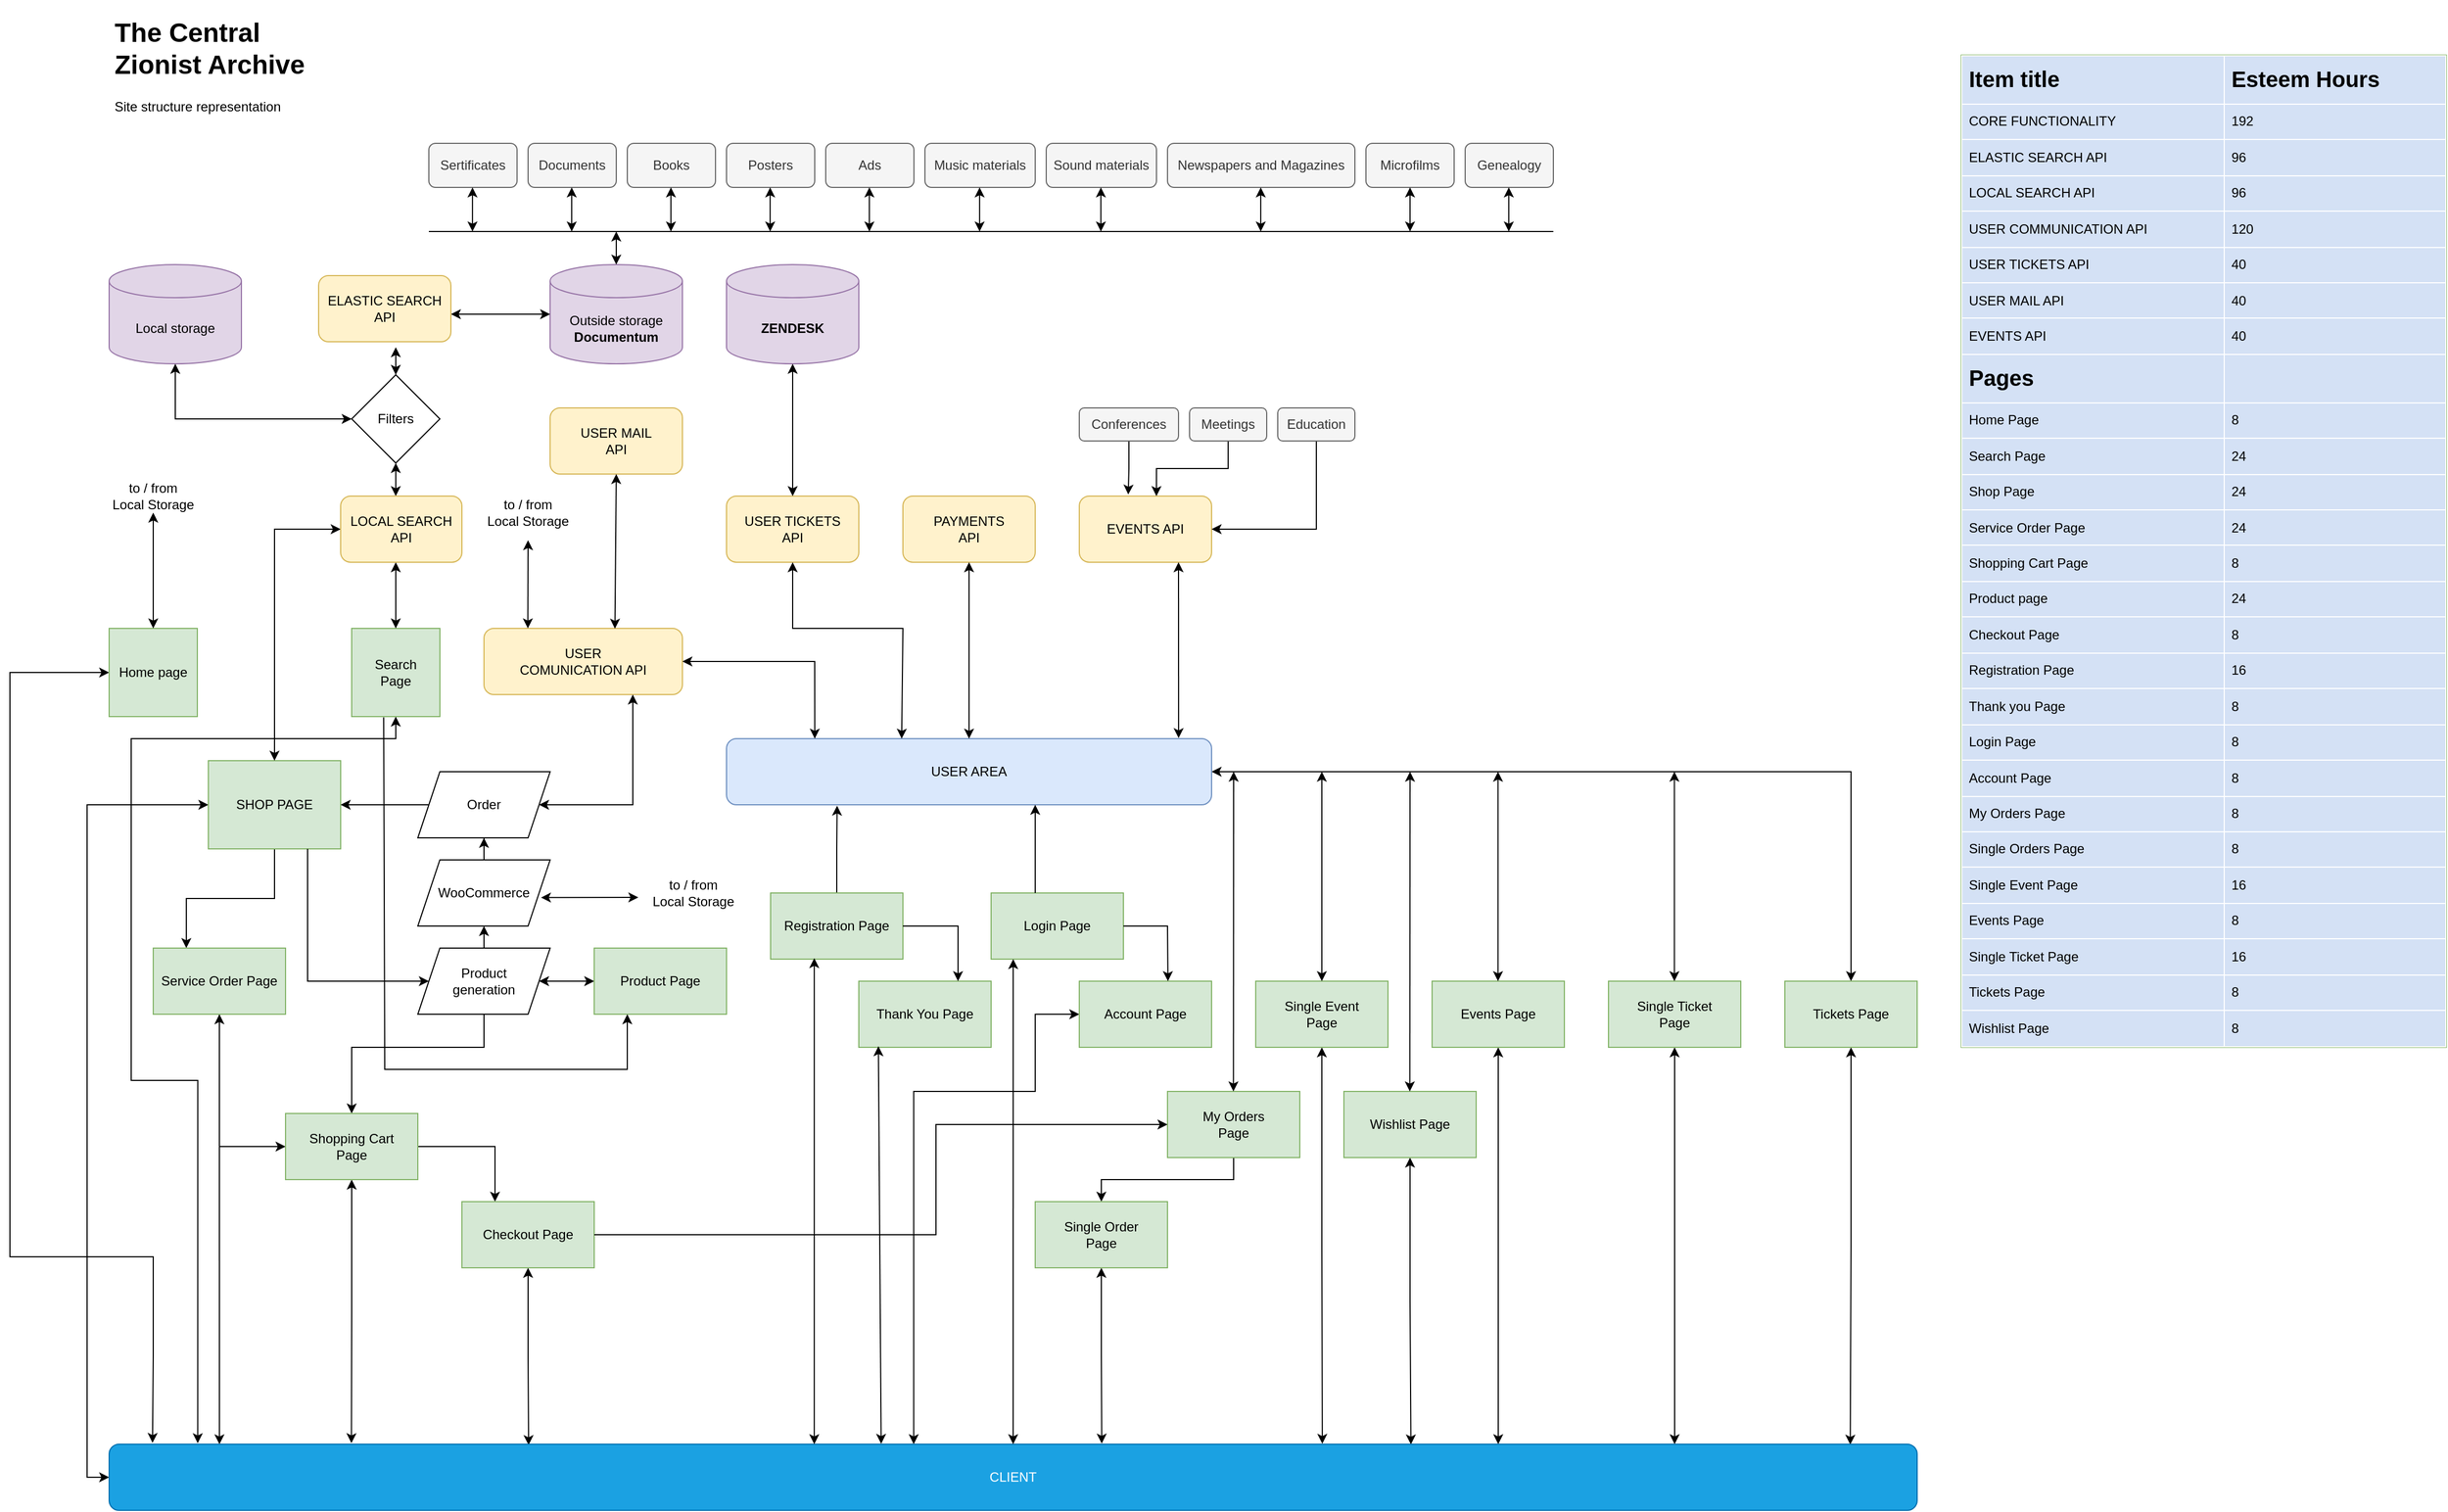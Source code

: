 <mxfile version="20.2.2" type="github">
  <diagram id="vXTD9lxBzudfeYfwQPNL" name="Page-1">
    <mxGraphModel dx="1800" dy="1217" grid="1" gridSize="10" guides="1" tooltips="1" connect="1" arrows="1" fold="1" page="1" pageScale="1" pageWidth="1169" pageHeight="827" math="0" shadow="0">
      <root>
        <mxCell id="0" />
        <mxCell id="1" parent="0" />
        <mxCell id="1O4lPicYfPI4-qORrqub-135" style="edgeStyle=orthogonalEdgeStyle;rounded=0;orthogonalLoop=1;jettySize=auto;html=1;entryX=0.024;entryY=-0.02;entryDx=0;entryDy=0;entryPerimeter=0;startArrow=classic;" parent="1" source="1O4lPicYfPI4-qORrqub-1" target="1O4lPicYfPI4-qORrqub-122" edge="1">
          <mxGeometry relative="1" as="geometry">
            <mxPoint x="140" y="1260.0" as="targetPoint" />
            <Array as="points">
              <mxPoint x="70" y="640" />
              <mxPoint x="70" y="1170" />
              <mxPoint x="200" y="1170" />
              <mxPoint x="200" y="1260" />
            </Array>
          </mxGeometry>
        </mxCell>
        <mxCell id="1O4lPicYfPI4-qORrqub-1" value="Home page" style="whiteSpace=wrap;html=1;aspect=fixed;fillColor=#d5e8d4;strokeColor=#82b366;" parent="1" vertex="1">
          <mxGeometry x="160" y="600" width="80" height="80" as="geometry" />
        </mxCell>
        <mxCell id="1O4lPicYfPI4-qORrqub-136" style="edgeStyle=orthogonalEdgeStyle;rounded=0;orthogonalLoop=1;jettySize=auto;html=1;entryX=0.049;entryY=-0.015;entryDx=0;entryDy=0;entryPerimeter=0;startArrow=classic;" parent="1" source="1O4lPicYfPI4-qORrqub-2" target="1O4lPicYfPI4-qORrqub-122" edge="1">
          <mxGeometry relative="1" as="geometry">
            <Array as="points">
              <mxPoint x="420" y="700" />
              <mxPoint x="180" y="700" />
              <mxPoint x="180" y="1010" />
              <mxPoint x="240" y="1010" />
            </Array>
          </mxGeometry>
        </mxCell>
        <mxCell id="1O4lPicYfPI4-qORrqub-2" value="&lt;div&gt;Search&lt;/div&gt;&lt;div&gt;Page&lt;br&gt;&lt;/div&gt;" style="whiteSpace=wrap;html=1;aspect=fixed;fillColor=#d5e8d4;strokeColor=#82b366;" parent="1" vertex="1">
          <mxGeometry x="380" y="600" width="80" height="80" as="geometry" />
        </mxCell>
        <mxCell id="1O4lPicYfPI4-qORrqub-4" value="Local storage" style="shape=cylinder3;whiteSpace=wrap;html=1;boundedLbl=1;backgroundOutline=1;size=15;fillColor=#e1d5e7;strokeColor=#9673a6;" parent="1" vertex="1">
          <mxGeometry x="160" y="270" width="120" height="90" as="geometry" />
        </mxCell>
        <mxCell id="1O4lPicYfPI4-qORrqub-5" value="Outside storage&lt;br&gt;&lt;strong&gt;Documentum&lt;/strong&gt;" style="shape=cylinder3;whiteSpace=wrap;html=1;boundedLbl=1;backgroundOutline=1;size=15;fillColor=#e1d5e7;strokeColor=#9673a6;" parent="1" vertex="1">
          <mxGeometry x="560" y="270" width="120" height="90" as="geometry" />
        </mxCell>
        <mxCell id="1O4lPicYfPI4-qORrqub-6" value="&lt;h1&gt;The Central Zionist Archive &lt;br&gt;&lt;/h1&gt;&lt;p&gt;Site structure representation&lt;br&gt;&lt;/p&gt;" style="text;html=1;strokeColor=none;fillColor=none;spacing=5;spacingTop=-20;whiteSpace=wrap;overflow=hidden;rounded=0;" parent="1" vertex="1">
          <mxGeometry x="160" y="40" width="190" height="120" as="geometry" />
        </mxCell>
        <mxCell id="1O4lPicYfPI4-qORrqub-9" value="Sertificates" style="rounded=1;whiteSpace=wrap;html=1;fillColor=#f5f5f5;fontColor=#333333;strokeColor=#666666;" parent="1" vertex="1">
          <mxGeometry x="450" y="160" width="80" height="40" as="geometry" />
        </mxCell>
        <mxCell id="1O4lPicYfPI4-qORrqub-10" value="Documents" style="rounded=1;whiteSpace=wrap;html=1;fillColor=#f5f5f5;fontColor=#333333;strokeColor=#666666;" parent="1" vertex="1">
          <mxGeometry x="540" y="160" width="80" height="40" as="geometry" />
        </mxCell>
        <mxCell id="1O4lPicYfPI4-qORrqub-11" value="Books" style="rounded=1;whiteSpace=wrap;html=1;fillColor=#f5f5f5;fontColor=#333333;strokeColor=#666666;" parent="1" vertex="1">
          <mxGeometry x="630" y="160" width="80" height="40" as="geometry" />
        </mxCell>
        <mxCell id="1O4lPicYfPI4-qORrqub-13" value="" style="endArrow=classic;startArrow=classic;html=1;rounded=0;exitX=1;exitY=0.5;exitDx=0;exitDy=0;entryX=0;entryY=0.5;entryDx=0;entryDy=0;entryPerimeter=0;" parent="1" target="1O4lPicYfPI4-qORrqub-5" edge="1">
          <mxGeometry width="50" height="50" relative="1" as="geometry">
            <mxPoint x="470" y="315" as="sourcePoint" />
            <mxPoint x="640" y="440" as="targetPoint" />
          </mxGeometry>
        </mxCell>
        <mxCell id="1O4lPicYfPI4-qORrqub-14" value="Posters" style="rounded=1;whiteSpace=wrap;html=1;fillColor=#f5f5f5;fontColor=#333333;strokeColor=#666666;" parent="1" vertex="1">
          <mxGeometry x="720" y="160" width="80" height="40" as="geometry" />
        </mxCell>
        <mxCell id="1O4lPicYfPI4-qORrqub-17" value="Filters" style="rhombus;whiteSpace=wrap;html=1;" parent="1" vertex="1">
          <mxGeometry x="380" y="370" width="80" height="80" as="geometry" />
        </mxCell>
        <mxCell id="1O4lPicYfPI4-qORrqub-22" value="" style="endArrow=classic;startArrow=classic;html=1;rounded=0;entryX=0.5;entryY=1;entryDx=0;entryDy=0;" parent="1" edge="1">
          <mxGeometry width="50" height="50" relative="1" as="geometry">
            <mxPoint x="420" y="370" as="sourcePoint" />
            <mxPoint x="420" y="345" as="targetPoint" />
          </mxGeometry>
        </mxCell>
        <mxCell id="1O4lPicYfPI4-qORrqub-23" value="" style="endArrow=classic;startArrow=classic;html=1;rounded=0;entryX=0;entryY=0.5;entryDx=0;entryDy=0;exitX=0.5;exitY=1;exitDx=0;exitDy=0;exitPerimeter=0;" parent="1" source="1O4lPicYfPI4-qORrqub-4" target="1O4lPicYfPI4-qORrqub-17" edge="1">
          <mxGeometry width="50" height="50" relative="1" as="geometry">
            <mxPoint x="195" y="435" as="sourcePoint" />
            <mxPoint x="245" y="385" as="targetPoint" />
            <Array as="points">
              <mxPoint x="220" y="410" />
            </Array>
          </mxGeometry>
        </mxCell>
        <mxCell id="1O4lPicYfPI4-qORrqub-24" value="" style="endArrow=classic;startArrow=classic;html=1;rounded=0;exitX=0.5;exitY=0;exitDx=0;exitDy=0;entryX=0.5;entryY=1;entryDx=0;entryDy=0;" parent="1" target="1O4lPicYfPI4-qORrqub-17" edge="1">
          <mxGeometry width="50" height="50" relative="1" as="geometry">
            <mxPoint x="420" y="480" as="sourcePoint" />
            <mxPoint x="470" y="400" as="targetPoint" />
          </mxGeometry>
        </mxCell>
        <mxCell id="1O4lPicYfPI4-qORrqub-25" value="Ads" style="rounded=1;whiteSpace=wrap;html=1;fillColor=#f5f5f5;fontColor=#333333;strokeColor=#666666;" parent="1" vertex="1">
          <mxGeometry x="810" y="160" width="80" height="40" as="geometry" />
        </mxCell>
        <mxCell id="1O4lPicYfPI4-qORrqub-26" value="Music materials" style="rounded=1;whiteSpace=wrap;html=1;fillColor=#f5f5f5;fontColor=#333333;strokeColor=#666666;" parent="1" vertex="1">
          <mxGeometry x="900" y="160" width="100" height="40" as="geometry" />
        </mxCell>
        <mxCell id="1O4lPicYfPI4-qORrqub-27" value="Sound materials" style="rounded=1;whiteSpace=wrap;html=1;fillColor=#f5f5f5;fontColor=#333333;strokeColor=#666666;" parent="1" vertex="1">
          <mxGeometry x="1010" y="160" width="100" height="40" as="geometry" />
        </mxCell>
        <mxCell id="1O4lPicYfPI4-qORrqub-28" value="" style="endArrow=classic;startArrow=classic;html=1;rounded=0;exitX=0.5;exitY=0;exitDx=0;exitDy=0;entryX=0.5;entryY=1;entryDx=0;entryDy=0;" parent="1" source="1O4lPicYfPI4-qORrqub-2" edge="1">
          <mxGeometry width="50" height="50" relative="1" as="geometry">
            <mxPoint x="690" y="410" as="sourcePoint" />
            <mxPoint x="420" y="540" as="targetPoint" />
          </mxGeometry>
        </mxCell>
        <mxCell id="1O4lPicYfPI4-qORrqub-30" value="" style="endArrow=classic;startArrow=classic;html=1;rounded=0;exitX=0.5;exitY=0;exitDx=0;exitDy=0;" parent="1" source="1O4lPicYfPI4-qORrqub-1" target="1O4lPicYfPI4-qORrqub-31" edge="1">
          <mxGeometry width="50" height="50" relative="1" as="geometry">
            <mxPoint x="690" y="410" as="sourcePoint" />
            <mxPoint x="200" y="480" as="targetPoint" />
          </mxGeometry>
        </mxCell>
        <mxCell id="1O4lPicYfPI4-qORrqub-31" value="&lt;div&gt;to / from&lt;/div&gt;&lt;div&gt;Local Storage&lt;br&gt;&lt;/div&gt;" style="text;html=1;strokeColor=none;fillColor=none;align=center;verticalAlign=middle;whiteSpace=wrap;rounded=0;" parent="1" vertex="1">
          <mxGeometry x="150" y="465" width="100" height="30" as="geometry" />
        </mxCell>
        <mxCell id="1O4lPicYfPI4-qORrqub-34" value="" style="endArrow=classic;startArrow=classic;html=1;rounded=0;exitX=0.5;exitY=0;exitDx=0;exitDy=0;exitPerimeter=0;" parent="1" source="1O4lPicYfPI4-qORrqub-5" edge="1">
          <mxGeometry width="50" height="50" relative="1" as="geometry">
            <mxPoint x="690" y="410" as="sourcePoint" />
            <mxPoint x="620" y="240" as="targetPoint" />
          </mxGeometry>
        </mxCell>
        <mxCell id="1O4lPicYfPI4-qORrqub-35" value="" style="endArrow=none;html=1;rounded=0;" parent="1" edge="1">
          <mxGeometry width="50" height="50" relative="1" as="geometry">
            <mxPoint x="450" y="240" as="sourcePoint" />
            <mxPoint x="1470" y="240" as="targetPoint" />
          </mxGeometry>
        </mxCell>
        <mxCell id="1O4lPicYfPI4-qORrqub-39" value="Newspapers and Magazines" style="rounded=1;whiteSpace=wrap;html=1;fillColor=#f5f5f5;fontColor=#333333;strokeColor=#666666;" parent="1" vertex="1">
          <mxGeometry x="1120" y="160" width="170" height="40" as="geometry" />
        </mxCell>
        <mxCell id="1O4lPicYfPI4-qORrqub-40" value="Genealogy" style="rounded=1;whiteSpace=wrap;html=1;fillColor=#f5f5f5;fontColor=#333333;strokeColor=#666666;" parent="1" vertex="1">
          <mxGeometry x="1390" y="160" width="80" height="40" as="geometry" />
        </mxCell>
        <mxCell id="1O4lPicYfPI4-qORrqub-43" value="Microfilms" style="rounded=1;whiteSpace=wrap;html=1;fillColor=#f5f5f5;fontColor=#333333;strokeColor=#666666;" parent="1" vertex="1">
          <mxGeometry x="1300" y="160" width="80" height="40" as="geometry" />
        </mxCell>
        <mxCell id="1O4lPicYfPI4-qORrqub-44" value="" style="endArrow=classic;startArrow=classic;html=1;rounded=0;entryX=0.5;entryY=1;entryDx=0;entryDy=0;" parent="1" edge="1">
          <mxGeometry width="50" height="50" relative="1" as="geometry">
            <mxPoint x="489.58" y="240.0" as="sourcePoint" />
            <mxPoint x="489.58" y="200.0" as="targetPoint" />
          </mxGeometry>
        </mxCell>
        <mxCell id="1O4lPicYfPI4-qORrqub-45" value="" style="endArrow=classic;startArrow=classic;html=1;rounded=0;entryX=0.5;entryY=1;entryDx=0;entryDy=0;" parent="1" edge="1">
          <mxGeometry width="50" height="50" relative="1" as="geometry">
            <mxPoint x="579.58" y="240.0" as="sourcePoint" />
            <mxPoint x="579.58" y="200.0" as="targetPoint" />
          </mxGeometry>
        </mxCell>
        <mxCell id="1O4lPicYfPI4-qORrqub-46" value="" style="endArrow=classic;startArrow=classic;html=1;rounded=0;entryX=0.5;entryY=1;entryDx=0;entryDy=0;" parent="1" edge="1">
          <mxGeometry width="50" height="50" relative="1" as="geometry">
            <mxPoint x="669.58" y="240.0" as="sourcePoint" />
            <mxPoint x="669.58" y="200.0" as="targetPoint" />
          </mxGeometry>
        </mxCell>
        <mxCell id="1O4lPicYfPI4-qORrqub-47" value="" style="endArrow=classic;startArrow=classic;html=1;rounded=0;entryX=0.5;entryY=1;entryDx=0;entryDy=0;" parent="1" edge="1">
          <mxGeometry width="50" height="50" relative="1" as="geometry">
            <mxPoint x="759.58" y="240.0" as="sourcePoint" />
            <mxPoint x="759.58" y="200.0" as="targetPoint" />
          </mxGeometry>
        </mxCell>
        <mxCell id="1O4lPicYfPI4-qORrqub-48" value="" style="endArrow=classic;startArrow=classic;html=1;rounded=0;entryX=0.5;entryY=1;entryDx=0;entryDy=0;" parent="1" edge="1">
          <mxGeometry width="50" height="50" relative="1" as="geometry">
            <mxPoint x="849.58" y="240.0" as="sourcePoint" />
            <mxPoint x="849.58" y="200.0" as="targetPoint" />
          </mxGeometry>
        </mxCell>
        <mxCell id="1O4lPicYfPI4-qORrqub-49" value="" style="endArrow=classic;startArrow=classic;html=1;rounded=0;entryX=0.5;entryY=1;entryDx=0;entryDy=0;" parent="1" edge="1">
          <mxGeometry width="50" height="50" relative="1" as="geometry">
            <mxPoint x="949.58" y="240.0" as="sourcePoint" />
            <mxPoint x="949.58" y="200.0" as="targetPoint" />
          </mxGeometry>
        </mxCell>
        <mxCell id="1O4lPicYfPI4-qORrqub-50" value="" style="endArrow=classic;startArrow=classic;html=1;rounded=0;entryX=0.5;entryY=1;entryDx=0;entryDy=0;" parent="1" edge="1">
          <mxGeometry width="50" height="50" relative="1" as="geometry">
            <mxPoint x="1059.58" y="240.0" as="sourcePoint" />
            <mxPoint x="1059.58" y="200.0" as="targetPoint" />
          </mxGeometry>
        </mxCell>
        <mxCell id="1O4lPicYfPI4-qORrqub-51" value="" style="endArrow=classic;startArrow=classic;html=1;rounded=0;entryX=0.5;entryY=1;entryDx=0;entryDy=0;" parent="1" edge="1">
          <mxGeometry width="50" height="50" relative="1" as="geometry">
            <mxPoint x="1204.58" y="240.0" as="sourcePoint" />
            <mxPoint x="1204.58" y="200.0" as="targetPoint" />
          </mxGeometry>
        </mxCell>
        <mxCell id="1O4lPicYfPI4-qORrqub-52" value="" style="endArrow=classic;startArrow=classic;html=1;rounded=0;entryX=0.5;entryY=1;entryDx=0;entryDy=0;" parent="1" edge="1">
          <mxGeometry width="50" height="50" relative="1" as="geometry">
            <mxPoint x="1429.58" y="240.0" as="sourcePoint" />
            <mxPoint x="1429.58" y="200.0" as="targetPoint" />
          </mxGeometry>
        </mxCell>
        <mxCell id="1O4lPicYfPI4-qORrqub-53" value="" style="endArrow=classic;startArrow=classic;html=1;rounded=0;entryX=0.5;entryY=1;entryDx=0;entryDy=0;" parent="1" edge="1">
          <mxGeometry width="50" height="50" relative="1" as="geometry">
            <mxPoint x="1340" y="240.0" as="sourcePoint" />
            <mxPoint x="1340" y="200.0" as="targetPoint" />
          </mxGeometry>
        </mxCell>
        <mxCell id="1O4lPicYfPI4-qORrqub-123" style="edgeStyle=orthogonalEdgeStyle;rounded=0;orthogonalLoop=1;jettySize=auto;html=1;entryX=0.5;entryY=0;entryDx=0;entryDy=0;startArrow=classic;" parent="1" source="1O4lPicYfPI4-qORrqub-55" target="1O4lPicYfPI4-qORrqub-105" edge="1">
          <mxGeometry relative="1" as="geometry" />
        </mxCell>
        <mxCell id="1O4lPicYfPI4-qORrqub-55" value="USER AREA" style="rounded=1;whiteSpace=wrap;html=1;fillColor=#dae8fc;strokeColor=#6c8ebf;" parent="1" vertex="1">
          <mxGeometry x="720" y="700" width="440" height="60" as="geometry" />
        </mxCell>
        <mxCell id="1O4lPicYfPI4-qORrqub-56" value="USER TICKETS&lt;br&gt;API" style="rounded=1;whiteSpace=wrap;html=1;fillColor=#fff2cc;strokeColor=#d6b656;" parent="1" vertex="1">
          <mxGeometry x="720" y="480" width="120" height="60" as="geometry" />
        </mxCell>
        <mxCell id="1O4lPicYfPI4-qORrqub-57" value="EVENTS API" style="rounded=1;whiteSpace=wrap;html=1;fillColor=#fff2cc;strokeColor=#d6b656;" parent="1" vertex="1">
          <mxGeometry x="1040" y="480" width="120" height="60" as="geometry" />
        </mxCell>
        <mxCell id="1O4lPicYfPI4-qORrqub-59" value="&lt;strong&gt;ZENDESK&lt;/strong&gt;" style="shape=cylinder3;whiteSpace=wrap;html=1;boundedLbl=1;backgroundOutline=1;size=15;fillColor=#e1d5e7;strokeColor=#9673a6;" parent="1" vertex="1">
          <mxGeometry x="720" y="270" width="120" height="90" as="geometry" />
        </mxCell>
        <mxCell id="1O4lPicYfPI4-qORrqub-60" value="PAYMENTS&lt;br&gt;API" style="rounded=1;whiteSpace=wrap;html=1;fillColor=#fff2cc;strokeColor=#d6b656;" parent="1" vertex="1">
          <mxGeometry x="880" y="480" width="120" height="60" as="geometry" />
        </mxCell>
        <mxCell id="1O4lPicYfPI4-qORrqub-64" style="edgeStyle=orthogonalEdgeStyle;rounded=0;orthogonalLoop=1;jettySize=auto;html=1;exitX=0.5;exitY=1;exitDx=0;exitDy=0;entryX=0.37;entryY=-0.024;entryDx=0;entryDy=0;entryPerimeter=0;" parent="1" source="1O4lPicYfPI4-qORrqub-61" target="1O4lPicYfPI4-qORrqub-57" edge="1">
          <mxGeometry relative="1" as="geometry" />
        </mxCell>
        <mxCell id="1O4lPicYfPI4-qORrqub-61" value="Сonferences" style="rounded=1;whiteSpace=wrap;html=1;fillColor=#f5f5f5;fontColor=#333333;strokeColor=#666666;" parent="1" vertex="1">
          <mxGeometry x="1040" y="400" width="90" height="30" as="geometry" />
        </mxCell>
        <mxCell id="1O4lPicYfPI4-qORrqub-65" style="edgeStyle=orthogonalEdgeStyle;rounded=0;orthogonalLoop=1;jettySize=auto;html=1;exitX=0.5;exitY=1;exitDx=0;exitDy=0;entryX=0.583;entryY=0;entryDx=0;entryDy=0;entryPerimeter=0;" parent="1" source="1O4lPicYfPI4-qORrqub-62" target="1O4lPicYfPI4-qORrqub-57" edge="1">
          <mxGeometry relative="1" as="geometry" />
        </mxCell>
        <mxCell id="1O4lPicYfPI4-qORrqub-62" value="Meetings" style="rounded=1;whiteSpace=wrap;html=1;fillColor=#f5f5f5;fontColor=#333333;strokeColor=#666666;" parent="1" vertex="1">
          <mxGeometry x="1140" y="400" width="70" height="30" as="geometry" />
        </mxCell>
        <mxCell id="1O4lPicYfPI4-qORrqub-66" style="edgeStyle=orthogonalEdgeStyle;rounded=0;orthogonalLoop=1;jettySize=auto;html=1;exitX=0.5;exitY=1;exitDx=0;exitDy=0;entryX=1;entryY=0.5;entryDx=0;entryDy=0;" parent="1" source="1O4lPicYfPI4-qORrqub-63" target="1O4lPicYfPI4-qORrqub-57" edge="1">
          <mxGeometry relative="1" as="geometry" />
        </mxCell>
        <mxCell id="1O4lPicYfPI4-qORrqub-63" value="Education" style="rounded=1;whiteSpace=wrap;html=1;fillColor=#f5f5f5;fontColor=#333333;strokeColor=#666666;" parent="1" vertex="1">
          <mxGeometry x="1220" y="400" width="70" height="30" as="geometry" />
        </mxCell>
        <mxCell id="1O4lPicYfPI4-qORrqub-116" style="edgeStyle=orthogonalEdgeStyle;rounded=0;orthogonalLoop=1;jettySize=auto;html=1;entryX=0.25;entryY=0;entryDx=0;entryDy=0;" parent="1" source="1O4lPicYfPI4-qORrqub-67" target="1O4lPicYfPI4-qORrqub-111" edge="1">
          <mxGeometry relative="1" as="geometry" />
        </mxCell>
        <mxCell id="1O4lPicYfPI4-qORrqub-134" style="edgeStyle=orthogonalEdgeStyle;rounded=0;orthogonalLoop=1;jettySize=auto;html=1;entryX=0;entryY=0.5;entryDx=0;entryDy=0;startArrow=classic;" parent="1" source="1O4lPicYfPI4-qORrqub-67" target="1O4lPicYfPI4-qORrqub-122" edge="1">
          <mxGeometry relative="1" as="geometry">
            <Array as="points">
              <mxPoint x="140" y="760" />
              <mxPoint x="140" y="1370" />
            </Array>
          </mxGeometry>
        </mxCell>
        <mxCell id="1O4lPicYfPI4-qORrqub-67" value="SHOP PAGE" style="rounded=0;whiteSpace=wrap;html=1;fillColor=#d5e8d4;strokeColor=#82b366;" parent="1" vertex="1">
          <mxGeometry x="250" y="720" width="120" height="80" as="geometry" />
        </mxCell>
        <mxCell id="1O4lPicYfPI4-qORrqub-69" value="" style="endArrow=classic;startArrow=classic;html=1;rounded=0;entryX=0;entryY=0.5;entryDx=0;entryDy=0;" parent="1" source="1O4lPicYfPI4-qORrqub-67" edge="1">
          <mxGeometry width="50" height="50" relative="1" as="geometry">
            <mxPoint x="200" y="730" as="sourcePoint" />
            <mxPoint x="370" y="510" as="targetPoint" />
            <Array as="points">
              <mxPoint x="310" y="510" />
            </Array>
          </mxGeometry>
        </mxCell>
        <mxCell id="1O4lPicYfPI4-qORrqub-74" style="edgeStyle=orthogonalEdgeStyle;rounded=0;orthogonalLoop=1;jettySize=auto;html=1;exitX=0.5;exitY=0;exitDx=0;exitDy=0;entryX=0.5;entryY=1;entryDx=0;entryDy=0;" parent="1" source="1O4lPicYfPI4-qORrqub-70" target="1O4lPicYfPI4-qORrqub-71" edge="1">
          <mxGeometry relative="1" as="geometry" />
        </mxCell>
        <mxCell id="1O4lPicYfPI4-qORrqub-90" style="edgeStyle=orthogonalEdgeStyle;rounded=0;orthogonalLoop=1;jettySize=auto;html=1;entryX=0;entryY=0.5;entryDx=0;entryDy=0;startArrow=classic;" parent="1" source="1O4lPicYfPI4-qORrqub-70" target="1O4lPicYfPI4-qORrqub-89" edge="1">
          <mxGeometry relative="1" as="geometry" />
        </mxCell>
        <mxCell id="1O4lPicYfPI4-qORrqub-119" style="edgeStyle=orthogonalEdgeStyle;rounded=0;orthogonalLoop=1;jettySize=auto;html=1;entryX=0.5;entryY=0;entryDx=0;entryDy=0;" parent="1" source="1O4lPicYfPI4-qORrqub-70" target="1O4lPicYfPI4-qORrqub-112" edge="1">
          <mxGeometry relative="1" as="geometry">
            <Array as="points">
              <mxPoint x="500" y="980" />
              <mxPoint x="380" y="980" />
            </Array>
          </mxGeometry>
        </mxCell>
        <mxCell id="1O4lPicYfPI4-qORrqub-70" value="&lt;div&gt;Product&lt;/div&gt;&lt;div&gt;generation&lt;br&gt;&lt;/div&gt;" style="shape=parallelogram;perimeter=parallelogramPerimeter;whiteSpace=wrap;html=1;fixedSize=1;" parent="1" vertex="1">
          <mxGeometry x="440" y="890" width="120" height="60" as="geometry" />
        </mxCell>
        <mxCell id="1O4lPicYfPI4-qORrqub-75" style="edgeStyle=orthogonalEdgeStyle;rounded=0;orthogonalLoop=1;jettySize=auto;html=1;exitX=0.5;exitY=0;exitDx=0;exitDy=0;" parent="1" source="1O4lPicYfPI4-qORrqub-71" target="1O4lPicYfPI4-qORrqub-72" edge="1">
          <mxGeometry relative="1" as="geometry" />
        </mxCell>
        <mxCell id="1O4lPicYfPI4-qORrqub-71" value="WooCommerce" style="shape=parallelogram;perimeter=parallelogramPerimeter;whiteSpace=wrap;html=1;fixedSize=1;" parent="1" vertex="1">
          <mxGeometry x="440" y="810" width="120" height="60" as="geometry" />
        </mxCell>
        <mxCell id="1O4lPicYfPI4-qORrqub-76" style="edgeStyle=orthogonalEdgeStyle;rounded=0;orthogonalLoop=1;jettySize=auto;html=1;entryX=1;entryY=0.5;entryDx=0;entryDy=0;" parent="1" source="1O4lPicYfPI4-qORrqub-72" target="1O4lPicYfPI4-qORrqub-67" edge="1">
          <mxGeometry relative="1" as="geometry" />
        </mxCell>
        <mxCell id="1O4lPicYfPI4-qORrqub-72" value="Order" style="shape=parallelogram;perimeter=parallelogramPerimeter;whiteSpace=wrap;html=1;fixedSize=1;" parent="1" vertex="1">
          <mxGeometry x="440" y="730" width="120" height="60" as="geometry" />
        </mxCell>
        <mxCell id="1O4lPicYfPI4-qORrqub-73" value="" style="endArrow=classic;html=1;rounded=0;entryX=0;entryY=0.5;entryDx=0;entryDy=0;exitX=0.75;exitY=1;exitDx=0;exitDy=0;" parent="1" source="1O4lPicYfPI4-qORrqub-67" target="1O4lPicYfPI4-qORrqub-70" edge="1">
          <mxGeometry width="50" height="50" relative="1" as="geometry">
            <mxPoint x="420" y="760" as="sourcePoint" />
            <mxPoint x="470" y="710" as="targetPoint" />
            <Array as="points">
              <mxPoint x="340" y="920" />
            </Array>
          </mxGeometry>
        </mxCell>
        <mxCell id="1O4lPicYfPI4-qORrqub-77" value="" style="endArrow=classic;startArrow=classic;html=1;rounded=0;exitX=0.931;exitY=0.569;exitDx=0;exitDy=0;exitPerimeter=0;" parent="1" source="1O4lPicYfPI4-qORrqub-71" edge="1">
          <mxGeometry width="50" height="50" relative="1" as="geometry">
            <mxPoint x="610" y="865" as="sourcePoint" />
            <mxPoint x="640" y="844" as="targetPoint" />
          </mxGeometry>
        </mxCell>
        <mxCell id="1O4lPicYfPI4-qORrqub-78" value="&lt;div&gt;to / from&lt;/div&gt;&lt;div&gt;Local Storage&lt;br&gt;&lt;/div&gt;" style="text;html=1;strokeColor=none;fillColor=none;align=center;verticalAlign=middle;whiteSpace=wrap;rounded=0;" parent="1" vertex="1">
          <mxGeometry x="490" y="480" width="100" height="30" as="geometry" />
        </mxCell>
        <mxCell id="1O4lPicYfPI4-qORrqub-79" value="" style="endArrow=classic;startArrow=classic;html=1;rounded=0;entryX=0.5;entryY=1;entryDx=0;entryDy=0;entryPerimeter=0;exitX=0.5;exitY=0;exitDx=0;exitDy=0;" parent="1" source="1O4lPicYfPI4-qORrqub-56" target="1O4lPicYfPI4-qORrqub-59" edge="1">
          <mxGeometry width="50" height="50" relative="1" as="geometry">
            <mxPoint x="760" y="450" as="sourcePoint" />
            <mxPoint x="810" y="400" as="targetPoint" />
          </mxGeometry>
        </mxCell>
        <mxCell id="1O4lPicYfPI4-qORrqub-80" value="USER &lt;br&gt;COMUNICATION API" style="rounded=1;whiteSpace=wrap;html=1;fillColor=#fff2cc;strokeColor=#d6b656;" parent="1" vertex="1">
          <mxGeometry x="500" y="600" width="180" height="60" as="geometry" />
        </mxCell>
        <mxCell id="1O4lPicYfPI4-qORrqub-81" value="" style="endArrow=classic;startArrow=classic;html=1;rounded=0;entryX=0.75;entryY=1;entryDx=0;entryDy=0;exitX=1;exitY=0.5;exitDx=0;exitDy=0;" parent="1" source="1O4lPicYfPI4-qORrqub-72" target="1O4lPicYfPI4-qORrqub-80" edge="1">
          <mxGeometry width="50" height="50" relative="1" as="geometry">
            <mxPoint x="595" y="760" as="sourcePoint" />
            <mxPoint x="645" y="710" as="targetPoint" />
            <Array as="points">
              <mxPoint x="635" y="760" />
            </Array>
          </mxGeometry>
        </mxCell>
        <mxCell id="1O4lPicYfPI4-qORrqub-82" value="" style="endArrow=classic;startArrow=classic;html=1;rounded=0;exitX=1;exitY=0.5;exitDx=0;exitDy=0;entryX=0.182;entryY=0;entryDx=0;entryDy=0;entryPerimeter=0;" parent="1" source="1O4lPicYfPI4-qORrqub-80" target="1O4lPicYfPI4-qORrqub-55" edge="1">
          <mxGeometry width="50" height="50" relative="1" as="geometry">
            <mxPoint x="870" y="660" as="sourcePoint" />
            <mxPoint x="920" y="610" as="targetPoint" />
            <Array as="points">
              <mxPoint x="800" y="630" />
            </Array>
          </mxGeometry>
        </mxCell>
        <mxCell id="1O4lPicYfPI4-qORrqub-83" value="" style="endArrow=classic;startArrow=classic;html=1;rounded=0;entryX=0.221;entryY=-0.001;entryDx=0;entryDy=0;entryPerimeter=0;" parent="1" target="1O4lPicYfPI4-qORrqub-80" edge="1">
          <mxGeometry width="50" height="50" relative="1" as="geometry">
            <mxPoint x="540" y="520" as="sourcePoint" />
            <mxPoint x="618.28" y="560" as="targetPoint" />
          </mxGeometry>
        </mxCell>
        <mxCell id="1O4lPicYfPI4-qORrqub-84" value="USER MAIL&lt;br&gt;API" style="rounded=1;whiteSpace=wrap;html=1;fillColor=#fff2cc;strokeColor=#d6b656;" parent="1" vertex="1">
          <mxGeometry x="560" y="400" width="120" height="60" as="geometry" />
        </mxCell>
        <mxCell id="1O4lPicYfPI4-qORrqub-85" value="" style="endArrow=classic;startArrow=classic;html=1;rounded=0;entryX=0.5;entryY=1;entryDx=0;entryDy=0;exitX=0.66;exitY=0.004;exitDx=0;exitDy=0;exitPerimeter=0;" parent="1" source="1O4lPicYfPI4-qORrqub-80" target="1O4lPicYfPI4-qORrqub-84" edge="1">
          <mxGeometry width="50" height="50" relative="1" as="geometry">
            <mxPoint x="540" y="590" as="sourcePoint" />
            <mxPoint x="590" y="540" as="targetPoint" />
          </mxGeometry>
        </mxCell>
        <mxCell id="1O4lPicYfPI4-qORrqub-86" value="&lt;div&gt;to / from&lt;/div&gt;&lt;div&gt;Local Storage&lt;br&gt;&lt;/div&gt;" style="text;html=1;strokeColor=none;fillColor=none;align=center;verticalAlign=middle;whiteSpace=wrap;rounded=0;" parent="1" vertex="1">
          <mxGeometry x="640" y="825" width="100" height="30" as="geometry" />
        </mxCell>
        <mxCell id="1O4lPicYfPI4-qORrqub-87" value="" style="endArrow=classic;startArrow=classic;html=1;rounded=0;exitX=0.5;exitY=0;exitDx=0;exitDy=0;entryX=0.5;entryY=1;entryDx=0;entryDy=0;" parent="1" source="1O4lPicYfPI4-qORrqub-55" target="1O4lPicYfPI4-qORrqub-60" edge="1">
          <mxGeometry width="50" height="50" relative="1" as="geometry">
            <mxPoint x="890" y="650" as="sourcePoint" />
            <mxPoint x="940" y="600" as="targetPoint" />
          </mxGeometry>
        </mxCell>
        <mxCell id="1O4lPicYfPI4-qORrqub-88" value="" style="endArrow=classic;startArrow=classic;html=1;rounded=0;exitX=0.932;exitY=-0.008;exitDx=0;exitDy=0;exitPerimeter=0;entryX=0.75;entryY=1;entryDx=0;entryDy=0;" parent="1" source="1O4lPicYfPI4-qORrqub-55" target="1O4lPicYfPI4-qORrqub-57" edge="1">
          <mxGeometry width="50" height="50" relative="1" as="geometry">
            <mxPoint x="1090" y="550" as="sourcePoint" />
            <mxPoint x="1140" y="500" as="targetPoint" />
          </mxGeometry>
        </mxCell>
        <mxCell id="1O4lPicYfPI4-qORrqub-89" value="Product Page" style="rounded=0;whiteSpace=wrap;html=1;fillColor=#d5e8d4;strokeColor=#82b366;" parent="1" vertex="1">
          <mxGeometry x="600" y="890" width="120" height="60" as="geometry" />
        </mxCell>
        <mxCell id="1O4lPicYfPI4-qORrqub-91" value="" style="endArrow=classic;html=1;rounded=0;entryX=0.25;entryY=1;entryDx=0;entryDy=0;exitX=0.363;exitY=1.01;exitDx=0;exitDy=0;exitPerimeter=0;" parent="1" source="1O4lPicYfPI4-qORrqub-2" target="1O4lPicYfPI4-qORrqub-89" edge="1">
          <mxGeometry width="50" height="50" relative="1" as="geometry">
            <mxPoint x="410" y="1130" as="sourcePoint" />
            <mxPoint x="830" y="900" as="targetPoint" />
            <Array as="points">
              <mxPoint x="410" y="1000" />
              <mxPoint x="630" y="1000" />
            </Array>
          </mxGeometry>
        </mxCell>
        <mxCell id="1O4lPicYfPI4-qORrqub-94" style="edgeStyle=orthogonalEdgeStyle;rounded=0;orthogonalLoop=1;jettySize=auto;html=1;entryX=0.228;entryY=1.014;entryDx=0;entryDy=0;entryPerimeter=0;" parent="1" source="1O4lPicYfPI4-qORrqub-92" target="1O4lPicYfPI4-qORrqub-55" edge="1">
          <mxGeometry relative="1" as="geometry" />
        </mxCell>
        <mxCell id="1O4lPicYfPI4-qORrqub-92" value="Registration Page" style="rounded=0;whiteSpace=wrap;html=1;fillColor=#d5e8d4;strokeColor=#82b366;" parent="1" vertex="1">
          <mxGeometry x="760" y="840" width="120" height="60" as="geometry" />
        </mxCell>
        <mxCell id="1O4lPicYfPI4-qORrqub-93" value="Thank You Page" style="rounded=0;whiteSpace=wrap;html=1;fillColor=#d5e8d4;strokeColor=#82b366;" parent="1" vertex="1">
          <mxGeometry x="840" y="920" width="120" height="60" as="geometry" />
        </mxCell>
        <mxCell id="1O4lPicYfPI4-qORrqub-96" value="" style="endArrow=classic;html=1;rounded=0;entryX=0.75;entryY=0;entryDx=0;entryDy=0;exitX=1;exitY=0.5;exitDx=0;exitDy=0;" parent="1" source="1O4lPicYfPI4-qORrqub-92" target="1O4lPicYfPI4-qORrqub-93" edge="1">
          <mxGeometry width="50" height="50" relative="1" as="geometry">
            <mxPoint x="610" y="820" as="sourcePoint" />
            <mxPoint x="660" y="770" as="targetPoint" />
            <Array as="points">
              <mxPoint x="930" y="870" />
            </Array>
          </mxGeometry>
        </mxCell>
        <mxCell id="1O4lPicYfPI4-qORrqub-97" value="&lt;div&gt;LOCAL SEARCH&lt;/div&gt;&lt;div&gt;API&lt;/div&gt;" style="rounded=1;whiteSpace=wrap;html=1;fillColor=#fff2cc;strokeColor=#d6b656;" parent="1" vertex="1">
          <mxGeometry x="370" y="480" width="110" height="60" as="geometry" />
        </mxCell>
        <mxCell id="1O4lPicYfPI4-qORrqub-98" value="Login Page" style="rounded=0;whiteSpace=wrap;html=1;fillColor=#d5e8d4;strokeColor=#82b366;" parent="1" vertex="1">
          <mxGeometry x="960" y="840" width="120" height="60" as="geometry" />
        </mxCell>
        <mxCell id="1O4lPicYfPI4-qORrqub-131" style="edgeStyle=orthogonalEdgeStyle;rounded=0;orthogonalLoop=1;jettySize=auto;html=1;entryX=0.445;entryY=0;entryDx=0;entryDy=0;entryPerimeter=0;startArrow=classic;" parent="1" source="1O4lPicYfPI4-qORrqub-99" target="1O4lPicYfPI4-qORrqub-122" edge="1">
          <mxGeometry relative="1" as="geometry">
            <Array as="points">
              <mxPoint x="1000" y="950" />
              <mxPoint x="1000" y="1020" />
              <mxPoint x="890" y="1020" />
            </Array>
          </mxGeometry>
        </mxCell>
        <mxCell id="1O4lPicYfPI4-qORrqub-99" value="Account Page" style="rounded=0;whiteSpace=wrap;html=1;fillColor=#d5e8d4;strokeColor=#82b366;" parent="1" vertex="1">
          <mxGeometry x="1040" y="920" width="120" height="60" as="geometry" />
        </mxCell>
        <mxCell id="1O4lPicYfPI4-qORrqub-100" value="" style="endArrow=classic;html=1;rounded=0;" parent="1" edge="1">
          <mxGeometry width="50" height="50" relative="1" as="geometry">
            <mxPoint x="1000" y="840" as="sourcePoint" />
            <mxPoint x="1000" y="760" as="targetPoint" />
          </mxGeometry>
        </mxCell>
        <mxCell id="1O4lPicYfPI4-qORrqub-101" value="" style="endArrow=classic;html=1;rounded=0;entryX=0.67;entryY=0;entryDx=0;entryDy=0;entryPerimeter=0;" parent="1" target="1O4lPicYfPI4-qORrqub-99" edge="1">
          <mxGeometry width="50" height="50" relative="1" as="geometry">
            <mxPoint x="1080" y="870" as="sourcePoint" />
            <mxPoint x="1170" y="870" as="targetPoint" />
            <Array as="points">
              <mxPoint x="1120" y="870" />
            </Array>
          </mxGeometry>
        </mxCell>
        <mxCell id="1O4lPicYfPI4-qORrqub-125" style="edgeStyle=orthogonalEdgeStyle;rounded=0;orthogonalLoop=1;jettySize=auto;html=1;startArrow=classic;" parent="1" source="1O4lPicYfPI4-qORrqub-102" edge="1">
          <mxGeometry relative="1" as="geometry">
            <mxPoint x="1420" y="1340" as="targetPoint" />
          </mxGeometry>
        </mxCell>
        <mxCell id="1O4lPicYfPI4-qORrqub-102" value="Events Page" style="rounded=0;whiteSpace=wrap;html=1;fillColor=#d5e8d4;strokeColor=#82b366;" parent="1" vertex="1">
          <mxGeometry x="1360" y="920" width="120" height="60" as="geometry" />
        </mxCell>
        <mxCell id="1O4lPicYfPI4-qORrqub-129" style="edgeStyle=orthogonalEdgeStyle;rounded=0;orthogonalLoop=1;jettySize=auto;html=1;entryX=0.671;entryY=-0.006;entryDx=0;entryDy=0;entryPerimeter=0;startArrow=classic;" parent="1" source="1O4lPicYfPI4-qORrqub-103" target="1O4lPicYfPI4-qORrqub-122" edge="1">
          <mxGeometry relative="1" as="geometry" />
        </mxCell>
        <mxCell id="1O4lPicYfPI4-qORrqub-103" value="&lt;div&gt;Single Event&lt;/div&gt;&lt;div&gt;Page&lt;/div&gt;" style="rounded=0;whiteSpace=wrap;html=1;fillColor=#d5e8d4;strokeColor=#82b366;" parent="1" vertex="1">
          <mxGeometry x="1200" y="920" width="120" height="60" as="geometry" />
        </mxCell>
        <mxCell id="1O4lPicYfPI4-qORrqub-124" style="edgeStyle=orthogonalEdgeStyle;rounded=0;orthogonalLoop=1;jettySize=auto;html=1;startArrow=classic;" parent="1" source="1O4lPicYfPI4-qORrqub-104" edge="1">
          <mxGeometry relative="1" as="geometry">
            <mxPoint x="1580" y="1340" as="targetPoint" />
          </mxGeometry>
        </mxCell>
        <mxCell id="1O4lPicYfPI4-qORrqub-104" value="Single Ticket&lt;br&gt;Page" style="rounded=0;whiteSpace=wrap;html=1;fillColor=#d5e8d4;strokeColor=#82b366;" parent="1" vertex="1">
          <mxGeometry x="1520" y="920" width="120" height="60" as="geometry" />
        </mxCell>
        <mxCell id="1O4lPicYfPI4-qORrqub-128" style="edgeStyle=orthogonalEdgeStyle;rounded=0;orthogonalLoop=1;jettySize=auto;html=1;entryX=0.963;entryY=0.007;entryDx=0;entryDy=0;entryPerimeter=0;startArrow=classic;" parent="1" source="1O4lPicYfPI4-qORrqub-105" target="1O4lPicYfPI4-qORrqub-122" edge="1">
          <mxGeometry relative="1" as="geometry" />
        </mxCell>
        <mxCell id="1O4lPicYfPI4-qORrqub-105" value="Tickets Page" style="rounded=0;whiteSpace=wrap;html=1;fillColor=#d5e8d4;strokeColor=#82b366;" parent="1" vertex="1">
          <mxGeometry x="1680" y="920" width="120" height="60" as="geometry" />
        </mxCell>
        <mxCell id="1O4lPicYfPI4-qORrqub-121" style="edgeStyle=orthogonalEdgeStyle;rounded=0;orthogonalLoop=1;jettySize=auto;html=1;" parent="1" source="1O4lPicYfPI4-qORrqub-106" target="1O4lPicYfPI4-qORrqub-120" edge="1">
          <mxGeometry relative="1" as="geometry" />
        </mxCell>
        <mxCell id="1O4lPicYfPI4-qORrqub-106" value="&lt;div&gt;My Orders&lt;/div&gt;&lt;div&gt;Page&lt;br&gt;&lt;/div&gt;" style="rounded=0;whiteSpace=wrap;html=1;fillColor=#d5e8d4;strokeColor=#82b366;" parent="1" vertex="1">
          <mxGeometry x="1120" y="1020" width="120" height="60" as="geometry" />
        </mxCell>
        <mxCell id="1O4lPicYfPI4-qORrqub-126" style="edgeStyle=orthogonalEdgeStyle;rounded=0;orthogonalLoop=1;jettySize=auto;html=1;entryX=0.72;entryY=0.004;entryDx=0;entryDy=0;entryPerimeter=0;startArrow=classic;" parent="1" source="1O4lPicYfPI4-qORrqub-107" target="1O4lPicYfPI4-qORrqub-122" edge="1">
          <mxGeometry relative="1" as="geometry" />
        </mxCell>
        <mxCell id="1O4lPicYfPI4-qORrqub-107" value="Wishlist Page" style="rounded=0;whiteSpace=wrap;html=1;fillColor=#d5e8d4;strokeColor=#82b366;" parent="1" vertex="1">
          <mxGeometry x="1280" y="1020" width="120" height="60" as="geometry" />
        </mxCell>
        <mxCell id="1O4lPicYfPI4-qORrqub-117" style="edgeStyle=orthogonalEdgeStyle;rounded=0;orthogonalLoop=1;jettySize=auto;html=1;entryX=0;entryY=0.5;entryDx=0;entryDy=0;" parent="1" source="1O4lPicYfPI4-qORrqub-111" target="1O4lPicYfPI4-qORrqub-112" edge="1">
          <mxGeometry relative="1" as="geometry" />
        </mxCell>
        <mxCell id="1O4lPicYfPI4-qORrqub-137" style="edgeStyle=orthogonalEdgeStyle;rounded=0;orthogonalLoop=1;jettySize=auto;html=1;exitX=0.5;exitY=1;exitDx=0;exitDy=0;entryX=0.061;entryY=0.001;entryDx=0;entryDy=0;entryPerimeter=0;startArrow=classic;" parent="1" source="1O4lPicYfPI4-qORrqub-111" target="1O4lPicYfPI4-qORrqub-122" edge="1">
          <mxGeometry relative="1" as="geometry" />
        </mxCell>
        <mxCell id="1O4lPicYfPI4-qORrqub-111" value="Service Order Page" style="rounded=0;whiteSpace=wrap;html=1;fillColor=#d5e8d4;strokeColor=#82b366;" parent="1" vertex="1">
          <mxGeometry x="200" y="890" width="120" height="60" as="geometry" />
        </mxCell>
        <mxCell id="1O4lPicYfPI4-qORrqub-115" style="edgeStyle=orthogonalEdgeStyle;rounded=0;orthogonalLoop=1;jettySize=auto;html=1;entryX=0.25;entryY=0;entryDx=0;entryDy=0;" parent="1" source="1O4lPicYfPI4-qORrqub-112" target="1O4lPicYfPI4-qORrqub-113" edge="1">
          <mxGeometry relative="1" as="geometry" />
        </mxCell>
        <mxCell id="1O4lPicYfPI4-qORrqub-138" style="edgeStyle=orthogonalEdgeStyle;rounded=0;orthogonalLoop=1;jettySize=auto;html=1;entryX=0.134;entryY=-0.016;entryDx=0;entryDy=0;entryPerimeter=0;startArrow=classic;" parent="1" source="1O4lPicYfPI4-qORrqub-112" target="1O4lPicYfPI4-qORrqub-122" edge="1">
          <mxGeometry relative="1" as="geometry" />
        </mxCell>
        <mxCell id="1O4lPicYfPI4-qORrqub-112" value="Shopping Cart&lt;br&gt;Page" style="rounded=0;whiteSpace=wrap;html=1;fillColor=#d5e8d4;strokeColor=#82b366;" parent="1" vertex="1">
          <mxGeometry x="320" y="1040" width="120" height="60" as="geometry" />
        </mxCell>
        <mxCell id="1O4lPicYfPI4-qORrqub-139" style="edgeStyle=orthogonalEdgeStyle;rounded=0;orthogonalLoop=1;jettySize=auto;html=1;entryX=0.232;entryY=0.013;entryDx=0;entryDy=0;entryPerimeter=0;strokeColor=default;startArrow=classic;" parent="1" source="1O4lPicYfPI4-qORrqub-113" target="1O4lPicYfPI4-qORrqub-122" edge="1">
          <mxGeometry relative="1" as="geometry" />
        </mxCell>
        <mxCell id="1O4lPicYfPI4-qORrqub-113" value="Checkout Page" style="rounded=0;whiteSpace=wrap;html=1;fillColor=#d5e8d4;strokeColor=#82b366;" parent="1" vertex="1">
          <mxGeometry x="480" y="1120" width="120" height="60" as="geometry" />
        </mxCell>
        <mxCell id="1O4lPicYfPI4-qORrqub-114" value="" style="endArrow=classic;html=1;rounded=0;entryX=0;entryY=0.5;entryDx=0;entryDy=0;exitX=1;exitY=0.5;exitDx=0;exitDy=0;" parent="1" source="1O4lPicYfPI4-qORrqub-113" target="1O4lPicYfPI4-qORrqub-106" edge="1">
          <mxGeometry width="50" height="50" relative="1" as="geometry">
            <mxPoint x="810" y="1200" as="sourcePoint" />
            <mxPoint x="860" y="1150" as="targetPoint" />
            <Array as="points">
              <mxPoint x="910" y="1150" />
              <mxPoint x="910" y="1050" />
            </Array>
          </mxGeometry>
        </mxCell>
        <mxCell id="1O4lPicYfPI4-qORrqub-127" style="edgeStyle=orthogonalEdgeStyle;rounded=0;orthogonalLoop=1;jettySize=auto;html=1;entryX=0.549;entryY=-0.01;entryDx=0;entryDy=0;entryPerimeter=0;startArrow=classic;" parent="1" source="1O4lPicYfPI4-qORrqub-120" target="1O4lPicYfPI4-qORrqub-122" edge="1">
          <mxGeometry relative="1" as="geometry" />
        </mxCell>
        <mxCell id="1O4lPicYfPI4-qORrqub-120" value="&lt;div&gt;Single Order&lt;/div&gt;&lt;div&gt;Page&lt;br&gt;&lt;/div&gt;" style="rounded=0;whiteSpace=wrap;html=1;fillColor=#d5e8d4;strokeColor=#82b366;" parent="1" vertex="1">
          <mxGeometry x="1000" y="1120" width="120" height="60" as="geometry" />
        </mxCell>
        <mxCell id="1O4lPicYfPI4-qORrqub-122" value="&lt;div&gt;CLIENT&lt;/div&gt;" style="rounded=1;whiteSpace=wrap;html=1;fillColor=#1ba1e2;strokeColor=#006EAF;fontColor=#ffffff;" parent="1" vertex="1">
          <mxGeometry x="160" y="1340" width="1640" height="60" as="geometry" />
        </mxCell>
        <mxCell id="1O4lPicYfPI4-qORrqub-130" value="" style="endArrow=classic;html=1;rounded=0;entryX=0.167;entryY=1;entryDx=0;entryDy=0;entryPerimeter=0;exitX=0.5;exitY=0;exitDx=0;exitDy=0;startArrow=classic;" parent="1" source="1O4lPicYfPI4-qORrqub-122" target="1O4lPicYfPI4-qORrqub-98" edge="1">
          <mxGeometry width="50" height="50" relative="1" as="geometry">
            <mxPoint x="910" y="1170" as="sourcePoint" />
            <mxPoint x="960" y="1120" as="targetPoint" />
          </mxGeometry>
        </mxCell>
        <mxCell id="1O4lPicYfPI4-qORrqub-132" value="" style="endArrow=classic;html=1;rounded=0;entryX=0.427;entryY=-0.006;entryDx=0;entryDy=0;entryPerimeter=0;exitX=0.148;exitY=0.984;exitDx=0;exitDy=0;exitPerimeter=0;startArrow=classic;" parent="1" source="1O4lPicYfPI4-qORrqub-93" target="1O4lPicYfPI4-qORrqub-122" edge="1">
          <mxGeometry width="50" height="50" relative="1" as="geometry">
            <mxPoint x="910" y="1170" as="sourcePoint" />
            <mxPoint x="960" y="1120" as="targetPoint" />
          </mxGeometry>
        </mxCell>
        <mxCell id="1O4lPicYfPI4-qORrqub-133" value="" style="endArrow=classic;html=1;rounded=0;exitX=0.39;exitY=0;exitDx=0;exitDy=0;exitPerimeter=0;entryX=0.33;entryY=0.985;entryDx=0;entryDy=0;entryPerimeter=0;startArrow=classic;" parent="1" source="1O4lPicYfPI4-qORrqub-122" target="1O4lPicYfPI4-qORrqub-92" edge="1">
          <mxGeometry width="50" height="50" relative="1" as="geometry">
            <mxPoint x="850" y="1210" as="sourcePoint" />
            <mxPoint x="900" y="1160" as="targetPoint" />
          </mxGeometry>
        </mxCell>
        <mxCell id="1O4lPicYfPI4-qORrqub-141" value="" style="endArrow=classic;startArrow=classic;html=1;rounded=0;exitX=0.5;exitY=0;exitDx=0;exitDy=0;" parent="1" source="1O4lPicYfPI4-qORrqub-103" edge="1">
          <mxGeometry width="50" height="50" relative="1" as="geometry">
            <mxPoint x="1230" y="850" as="sourcePoint" />
            <mxPoint x="1260" y="730" as="targetPoint" />
          </mxGeometry>
        </mxCell>
        <mxCell id="1O4lPicYfPI4-qORrqub-142" value="" style="endArrow=classic;startArrow=classic;html=1;rounded=0;exitX=0.5;exitY=0;exitDx=0;exitDy=0;" parent="1" edge="1">
          <mxGeometry width="50" height="50" relative="1" as="geometry">
            <mxPoint x="1179.79" y="1020" as="sourcePoint" />
            <mxPoint x="1180" y="730" as="targetPoint" />
          </mxGeometry>
        </mxCell>
        <mxCell id="1O4lPicYfPI4-qORrqub-143" value="" style="endArrow=classic;startArrow=classic;html=1;rounded=0;exitX=0.5;exitY=0;exitDx=0;exitDy=0;" parent="1" edge="1">
          <mxGeometry width="50" height="50" relative="1" as="geometry">
            <mxPoint x="1339.79" y="1020" as="sourcePoint" />
            <mxPoint x="1340" y="730" as="targetPoint" />
          </mxGeometry>
        </mxCell>
        <mxCell id="1O4lPicYfPI4-qORrqub-144" value="" style="endArrow=classic;startArrow=classic;html=1;rounded=0;exitX=0.5;exitY=0;exitDx=0;exitDy=0;" parent="1" edge="1">
          <mxGeometry width="50" height="50" relative="1" as="geometry">
            <mxPoint x="1579.79" y="920" as="sourcePoint" />
            <mxPoint x="1579.79" y="730" as="targetPoint" />
          </mxGeometry>
        </mxCell>
        <mxCell id="1O4lPicYfPI4-qORrqub-145" value="" style="endArrow=classic;startArrow=classic;html=1;rounded=0;exitX=0.5;exitY=0;exitDx=0;exitDy=0;" parent="1" edge="1">
          <mxGeometry width="50" height="50" relative="1" as="geometry">
            <mxPoint x="1419.79" y="920" as="sourcePoint" />
            <mxPoint x="1419.79" y="730" as="targetPoint" />
          </mxGeometry>
        </mxCell>
        <mxCell id="qTmZbQS6AL5qejJPrwcx-1" value="" style="endArrow=classic;startArrow=classic;html=1;rounded=0;entryX=0.5;entryY=1;entryDx=0;entryDy=0;exitX=0.5;exitY=0;exitDx=0;exitDy=0;" edge="1" parent="1" target="1O4lPicYfPI4-qORrqub-56">
          <mxGeometry width="50" height="50" relative="1" as="geometry">
            <mxPoint x="878.89" y="700.0" as="sourcePoint" />
            <mxPoint x="878.89" y="580.0" as="targetPoint" />
            <Array as="points">
              <mxPoint x="880" y="600" />
              <mxPoint x="780" y="600" />
            </Array>
          </mxGeometry>
        </mxCell>
        <mxCell id="qTmZbQS6AL5qejJPrwcx-2" value="&lt;table style=&quot;width: 100%; height: 100%; border-collapse: collapse; background-color: rgb(212, 225, 245); border: 1px solid rgb(255, 255, 255);&quot; width=&quot;100%&quot; height=&quot;100%&quot; cellpadding=&quot;6&quot; border=&quot;1&quot;&gt;&lt;tbody&gt;&lt;tr style=&quot;color: rgb(255, 255, 255); font-size: 20px;&quot;&gt;&lt;th align=&quot;left&quot;&gt;&lt;font style=&quot;font-size: 20px;&quot; color=&quot;#000000&quot;&gt;Item title&lt;/font&gt;&lt;br&gt;&lt;/th&gt;&lt;th align=&quot;left&quot;&gt;&lt;font color=&quot;#000000&quot;&gt;Esteem Hours&lt;/font&gt;&lt;/th&gt;&lt;/tr&gt;&lt;tr&gt;&lt;td&gt;CORE FUNCTIONALITY&lt;br&gt;&lt;/td&gt;&lt;td&gt;192&lt;br&gt;&lt;/td&gt;&lt;/tr&gt;&lt;tr&gt;&lt;td&gt;ELASTIC SEARCH API&lt;br&gt;&lt;/td&gt;&lt;td&gt;96&lt;br&gt;&lt;/td&gt;&lt;/tr&gt;&lt;tr style=&quot;&quot;&gt;&lt;td&gt;&lt;div&gt;LOCAL SEARCH API&lt;/div&gt;&lt;/td&gt;&lt;td&gt;96&lt;br&gt;&lt;/td&gt;&lt;/tr&gt;&lt;tr style=&quot;&quot;&gt;&lt;td&gt;USER COMMUNICATION API&lt;/td&gt;&lt;td&gt;120&lt;/td&gt;&lt;/tr&gt;&lt;tr style=&quot;&quot;&gt;&lt;td&gt;USER TICKETS API&lt;/td&gt;&lt;td&gt;40&lt;/td&gt;&lt;/tr&gt;&lt;tr style=&quot;&quot;&gt;&lt;td style=&quot;&quot;&gt;USER MAIL API&lt;/td&gt;&lt;td&gt;40&lt;/td&gt;&lt;/tr&gt;&lt;tr&gt;&lt;td&gt;EVENTS API&lt;/td&gt;&lt;td&gt;40&lt;br&gt;&lt;/td&gt;&lt;/tr&gt;&lt;tr style=&quot;font-size: 20px;&quot;&gt;&lt;td&gt;&lt;span style=&quot;&quot;&gt;&lt;b&gt;Pages&lt;/b&gt;&lt;br&gt;&lt;/span&gt;&lt;/td&gt;&lt;td&gt;&lt;span style=&quot;&quot;&gt;&lt;br&gt;&lt;/span&gt;&lt;/td&gt;&lt;/tr&gt;&lt;tr&gt;&lt;td&gt;Home Page&lt;br&gt;&lt;/td&gt;&lt;td&gt;8&lt;br&gt;&lt;/td&gt;&lt;/tr&gt;&lt;tr&gt;&lt;td&gt;Search Page&lt;br&gt;&lt;/td&gt;&lt;td&gt;24&lt;br&gt;&lt;/td&gt;&lt;/tr&gt;&lt;tr&gt;&lt;td&gt;Shop Page&lt;br&gt;&lt;/td&gt;&lt;td&gt;24&lt;br&gt;&lt;/td&gt;&lt;/tr&gt;&lt;tr&gt;&lt;td&gt;Service Order Page&lt;br&gt;&lt;/td&gt;&lt;td&gt;24&lt;br&gt;&lt;/td&gt;&lt;/tr&gt;&lt;tr&gt;&lt;td&gt;Shopping Cart Page&lt;br&gt;&lt;/td&gt;&lt;td&gt;8&lt;br&gt;&lt;/td&gt;&lt;/tr&gt;&lt;tr&gt;&lt;td&gt;Product page&lt;br&gt;&lt;/td&gt;&lt;td&gt;24&lt;br&gt;&lt;/td&gt;&lt;/tr&gt;&lt;tr&gt;&lt;td&gt;Checkout Page&lt;br&gt;&lt;/td&gt;&lt;td&gt;8&lt;br&gt;&lt;/td&gt;&lt;/tr&gt;&lt;tr&gt;&lt;td&gt;Registration Page&lt;br&gt;&lt;/td&gt;&lt;td&gt;16&lt;br&gt;&lt;/td&gt;&lt;/tr&gt;&lt;tr&gt;&lt;td&gt;Thank you Page&lt;br&gt;&lt;/td&gt;&lt;td&gt;8&lt;br&gt;&lt;/td&gt;&lt;/tr&gt;&lt;tr&gt;&lt;td&gt;Login Page&lt;br&gt;&lt;/td&gt;&lt;td&gt;8&lt;br&gt;&lt;/td&gt;&lt;/tr&gt;&lt;tr&gt;&lt;td&gt;Account Page&lt;br&gt;&lt;/td&gt;&lt;td&gt;8&lt;br&gt;&lt;/td&gt;&lt;/tr&gt;&lt;tr&gt;&lt;td&gt;My Orders Page&lt;br&gt;&lt;/td&gt;&lt;td&gt;8&lt;br&gt;&lt;/td&gt;&lt;/tr&gt;&lt;tr&gt;&lt;td&gt;Single Orders Page&lt;br&gt;&lt;/td&gt;&lt;td&gt;8&lt;br&gt;&lt;/td&gt;&lt;/tr&gt;&lt;tr&gt;&lt;td&gt;Single Event Page&lt;br&gt;&lt;/td&gt;&lt;td&gt;16&lt;br&gt;&lt;/td&gt;&lt;/tr&gt;&lt;tr&gt;&lt;td&gt;Events Page&lt;br&gt;&lt;/td&gt;&lt;td&gt;8&lt;br&gt;&lt;/td&gt;&lt;/tr&gt;&lt;tr&gt;&lt;td&gt;Single Ticket Page&lt;br&gt;&lt;/td&gt;&lt;td&gt;16&lt;br&gt;&lt;/td&gt;&lt;/tr&gt;&lt;tr&gt;&lt;td&gt;Tickets Page&lt;br&gt;&lt;/td&gt;&lt;td&gt;8&lt;br&gt;&lt;/td&gt;&lt;/tr&gt;&lt;tr&gt;&lt;td&gt;Wishlist Page&lt;br&gt;&lt;/td&gt;&lt;td&gt;8&lt;br&gt;&lt;/td&gt;&lt;/tr&gt;&lt;/tbody&gt;&lt;/table&gt;" style="text;html=1;strokeColor=#82b366;fillColor=#FFFFFF;overflow=fill;rounded=0;" vertex="1" parent="1">
          <mxGeometry x="1840" y="80" width="440" height="900" as="geometry" />
        </mxCell>
        <mxCell id="qTmZbQS6AL5qejJPrwcx-3" value="ELASTIC SEARCH&lt;br&gt;API" style="rounded=1;whiteSpace=wrap;html=1;fillColor=#fff2cc;strokeColor=#d6b656;" vertex="1" parent="1">
          <mxGeometry x="350" y="280" width="120" height="60" as="geometry" />
        </mxCell>
      </root>
    </mxGraphModel>
  </diagram>
</mxfile>
